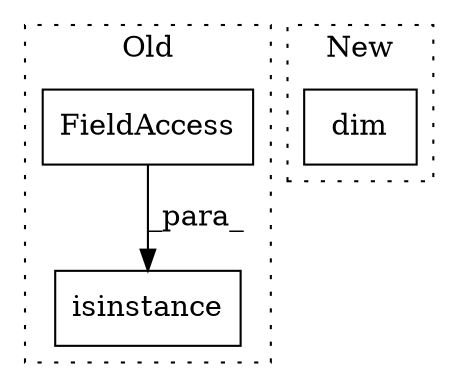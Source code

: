 digraph G {
subgraph cluster0 {
1 [label="isinstance" a="32" s="3022,3052" l="11,1" shape="box"];
3 [label="FieldAccess" a="22" s="3033" l="13" shape="box"];
label = "Old";
style="dotted";
}
subgraph cluster1 {
2 [label="dim" a="32" s="3262" l="5" shape="box"];
label = "New";
style="dotted";
}
3 -> 1 [label="_para_"];
}